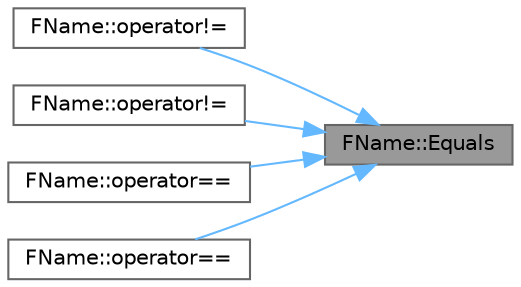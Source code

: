 digraph "FName::Equals"
{
 // INTERACTIVE_SVG=YES
 // LATEX_PDF_SIZE
  bgcolor="transparent";
  edge [fontname=Helvetica,fontsize=10,labelfontname=Helvetica,labelfontsize=10];
  node [fontname=Helvetica,fontsize=10,shape=box,height=0.2,width=0.4];
  rankdir="RL";
  Node1 [id="Node000001",label="FName::Equals",height=0.2,width=0.4,color="gray40", fillcolor="grey60", style="filled", fontcolor="black",tooltip=" "];
  Node1 -> Node2 [id="edge1_Node000001_Node000002",dir="back",color="steelblue1",style="solid",tooltip=" "];
  Node2 [id="Node000002",label="FName::operator!=",height=0.2,width=0.4,color="grey40", fillcolor="white", style="filled",URL="$d0/d53/classFName.html#a974eee8ad8f516d1168ce3dff719df0b",tooltip=" "];
  Node1 -> Node3 [id="edge2_Node000001_Node000003",dir="back",color="steelblue1",style="solid",tooltip=" "];
  Node3 [id="Node000003",label="FName::operator!=",height=0.2,width=0.4,color="grey40", fillcolor="white", style="filled",URL="$d0/d53/classFName.html#a18c6e0ba6e65f0d7fb2ea1a292f189d4",tooltip=" "];
  Node1 -> Node4 [id="edge3_Node000001_Node000004",dir="back",color="steelblue1",style="solid",tooltip=" "];
  Node4 [id="Node000004",label="FName::operator==",height=0.2,width=0.4,color="grey40", fillcolor="white", style="filled",URL="$d0/d53/classFName.html#abef16a36212834c0f3d6285c5f9bf8db",tooltip=" "];
  Node1 -> Node5 [id="edge4_Node000001_Node000005",dir="back",color="steelblue1",style="solid",tooltip=" "];
  Node5 [id="Node000005",label="FName::operator==",height=0.2,width=0.4,color="grey40", fillcolor="white", style="filled",URL="$d0/d53/classFName.html#a8ac780520c1050f2c471331833713b28",tooltip=" "];
}
